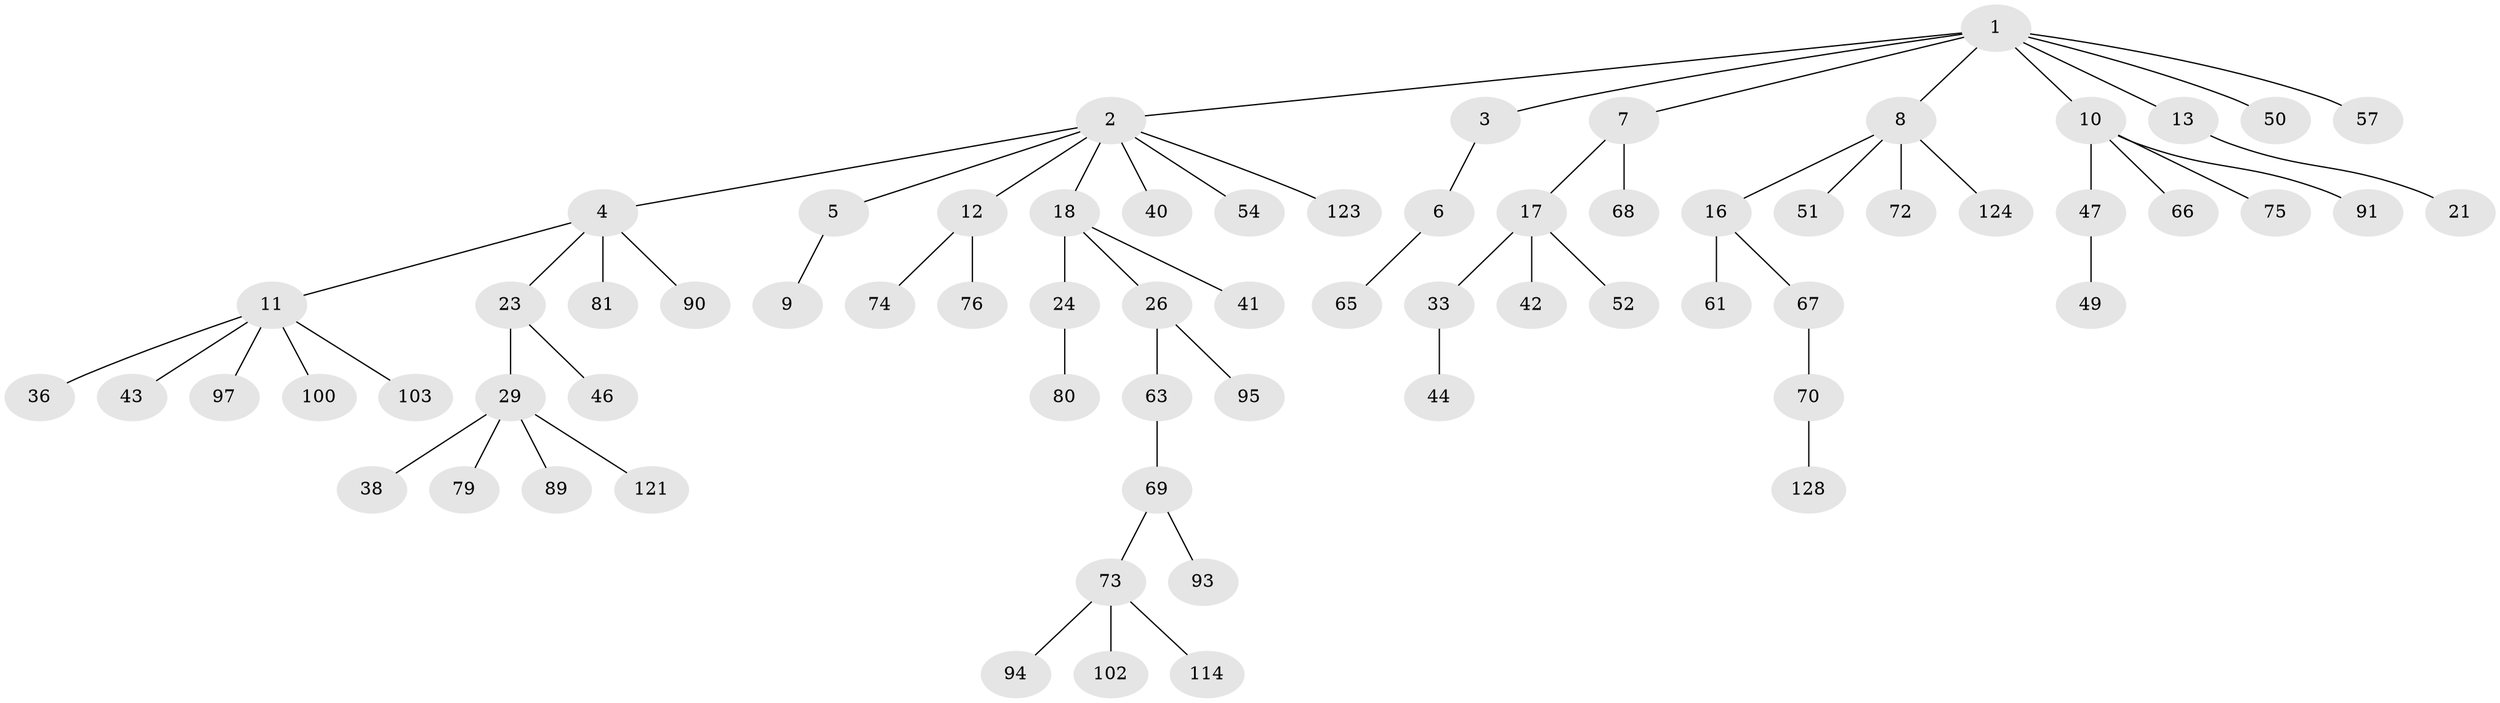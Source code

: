 // original degree distribution, {8: 0.014598540145985401, 2: 0.18248175182481752, 5: 0.021897810218978103, 3: 0.145985401459854, 4: 0.0948905109489051, 1: 0.5328467153284672, 6: 0.0072992700729927005}
// Generated by graph-tools (version 1.1) at 2025/15/03/09/25 04:15:38]
// undirected, 68 vertices, 67 edges
graph export_dot {
graph [start="1"]
  node [color=gray90,style=filled];
  1;
  2;
  3;
  4;
  5;
  6 [super="+96"];
  7 [super="+130"];
  8 [super="+25+20"];
  9 [super="+14+15"];
  10 [super="+22+87"];
  11 [super="+82+84+19"];
  12 [super="+56+28+37"];
  13 [super="+71"];
  16;
  17 [super="+34"];
  18;
  21 [super="+109"];
  23;
  24 [super="+133+101+39+64"];
  26 [super="+92"];
  29 [super="+78"];
  33;
  36;
  38;
  40;
  41 [super="+137"];
  42 [super="+53+105+85"];
  43;
  44 [super="+45+116"];
  46;
  47 [super="+131"];
  49;
  50;
  51 [super="+115"];
  52;
  54 [super="+55+62"];
  57 [super="+134"];
  61 [super="+77"];
  63 [super="+117"];
  65 [super="+106"];
  66;
  67;
  68;
  69;
  70;
  72 [super="+83+98"];
  73;
  74;
  75;
  76;
  79;
  80;
  81;
  89;
  90;
  91;
  93 [super="+132"];
  94;
  95;
  97;
  100 [super="+120+112"];
  102;
  103;
  114;
  121;
  123;
  124;
  128;
  1 -- 2;
  1 -- 3;
  1 -- 7;
  1 -- 8;
  1 -- 10;
  1 -- 13;
  1 -- 50;
  1 -- 57;
  2 -- 4;
  2 -- 5;
  2 -- 12;
  2 -- 18;
  2 -- 40;
  2 -- 54;
  2 -- 123;
  3 -- 6;
  4 -- 11;
  4 -- 23;
  4 -- 81;
  4 -- 90;
  5 -- 9;
  6 -- 65;
  7 -- 17;
  7 -- 68;
  8 -- 16;
  8 -- 124;
  8 -- 51;
  8 -- 72;
  10 -- 47;
  10 -- 75;
  10 -- 91;
  10 -- 66;
  11 -- 97;
  11 -- 100;
  11 -- 36;
  11 -- 103;
  11 -- 43;
  12 -- 76;
  12 -- 74;
  13 -- 21;
  16 -- 61;
  16 -- 67;
  17 -- 33;
  17 -- 42;
  17 -- 52;
  18 -- 24;
  18 -- 26;
  18 -- 41;
  23 -- 29;
  23 -- 46;
  24 -- 80;
  26 -- 63;
  26 -- 95;
  29 -- 38;
  29 -- 89;
  29 -- 121;
  29 -- 79;
  33 -- 44;
  47 -- 49;
  63 -- 69;
  67 -- 70;
  69 -- 73;
  69 -- 93;
  70 -- 128;
  73 -- 94;
  73 -- 102;
  73 -- 114;
}
